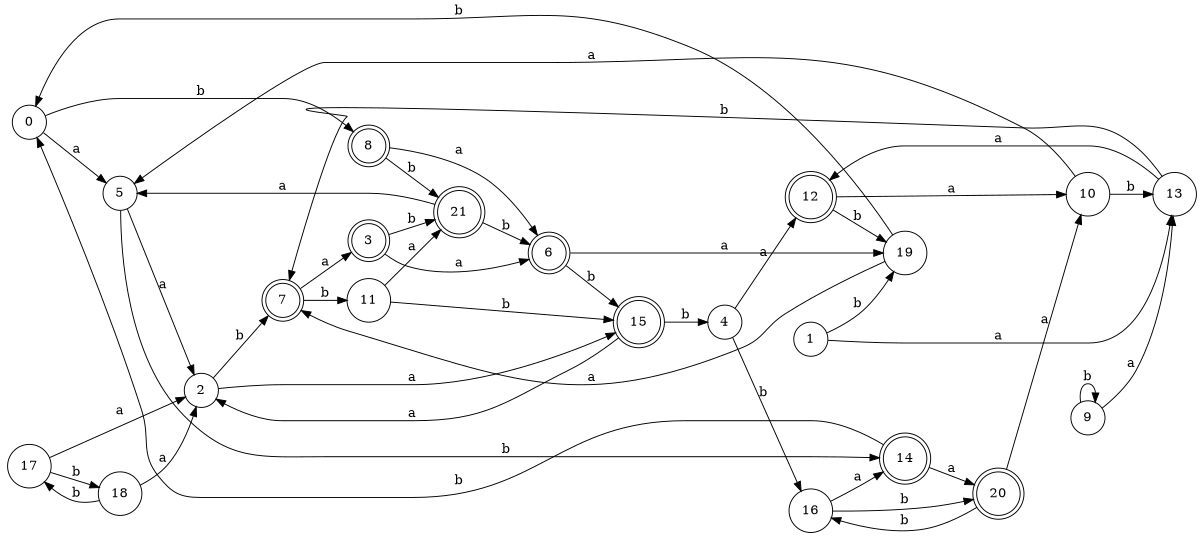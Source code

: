 digraph n18_9 {
__start0 [label="" shape="none"];

rankdir=LR;
size="8,5";

s0 [style="filled", color="black", fillcolor="white" shape="circle", label="0"];
s1 [style="filled", color="black", fillcolor="white" shape="circle", label="1"];
s2 [style="filled", color="black", fillcolor="white" shape="circle", label="2"];
s3 [style="rounded,filled", color="black", fillcolor="white" shape="doublecircle", label="3"];
s4 [style="filled", color="black", fillcolor="white" shape="circle", label="4"];
s5 [style="filled", color="black", fillcolor="white" shape="circle", label="5"];
s6 [style="rounded,filled", color="black", fillcolor="white" shape="doublecircle", label="6"];
s7 [style="rounded,filled", color="black", fillcolor="white" shape="doublecircle", label="7"];
s8 [style="rounded,filled", color="black", fillcolor="white" shape="doublecircle", label="8"];
s9 [style="filled", color="black", fillcolor="white" shape="circle", label="9"];
s10 [style="filled", color="black", fillcolor="white" shape="circle", label="10"];
s11 [style="filled", color="black", fillcolor="white" shape="circle", label="11"];
s12 [style="rounded,filled", color="black", fillcolor="white" shape="doublecircle", label="12"];
s13 [style="filled", color="black", fillcolor="white" shape="circle", label="13"];
s14 [style="rounded,filled", color="black", fillcolor="white" shape="doublecircle", label="14"];
s15 [style="rounded,filled", color="black", fillcolor="white" shape="doublecircle", label="15"];
s16 [style="filled", color="black", fillcolor="white" shape="circle", label="16"];
s17 [style="filled", color="black", fillcolor="white" shape="circle", label="17"];
s18 [style="filled", color="black", fillcolor="white" shape="circle", label="18"];
s19 [style="filled", color="black", fillcolor="white" shape="circle", label="19"];
s20 [style="rounded,filled", color="black", fillcolor="white" shape="doublecircle", label="20"];
s21 [style="rounded,filled", color="black", fillcolor="white" shape="doublecircle", label="21"];
s0 -> s5 [label="a"];
s0 -> s8 [label="b"];
s1 -> s13 [label="a"];
s1 -> s19 [label="b"];
s2 -> s15 [label="a"];
s2 -> s7 [label="b"];
s3 -> s6 [label="a"];
s3 -> s21 [label="b"];
s4 -> s12 [label="a"];
s4 -> s16 [label="b"];
s5 -> s2 [label="a"];
s5 -> s14 [label="b"];
s6 -> s19 [label="a"];
s6 -> s15 [label="b"];
s7 -> s3 [label="a"];
s7 -> s11 [label="b"];
s8 -> s6 [label="a"];
s8 -> s21 [label="b"];
s9 -> s13 [label="a"];
s9 -> s9 [label="b"];
s10 -> s5 [label="a"];
s10 -> s13 [label="b"];
s11 -> s21 [label="a"];
s11 -> s15 [label="b"];
s12 -> s10 [label="a"];
s12 -> s19 [label="b"];
s13 -> s12 [label="a"];
s13 -> s7 [label="b"];
s14 -> s20 [label="a"];
s14 -> s0 [label="b"];
s15 -> s2 [label="a"];
s15 -> s4 [label="b"];
s16 -> s14 [label="a"];
s16 -> s20 [label="b"];
s17 -> s2 [label="a"];
s17 -> s18 [label="b"];
s18 -> s2 [label="a"];
s18 -> s17 [label="b"];
s19 -> s7 [label="a"];
s19 -> s0 [label="b"];
s20 -> s10 [label="a"];
s20 -> s16 [label="b"];
s21 -> s5 [label="a"];
s21 -> s6 [label="b"];

}